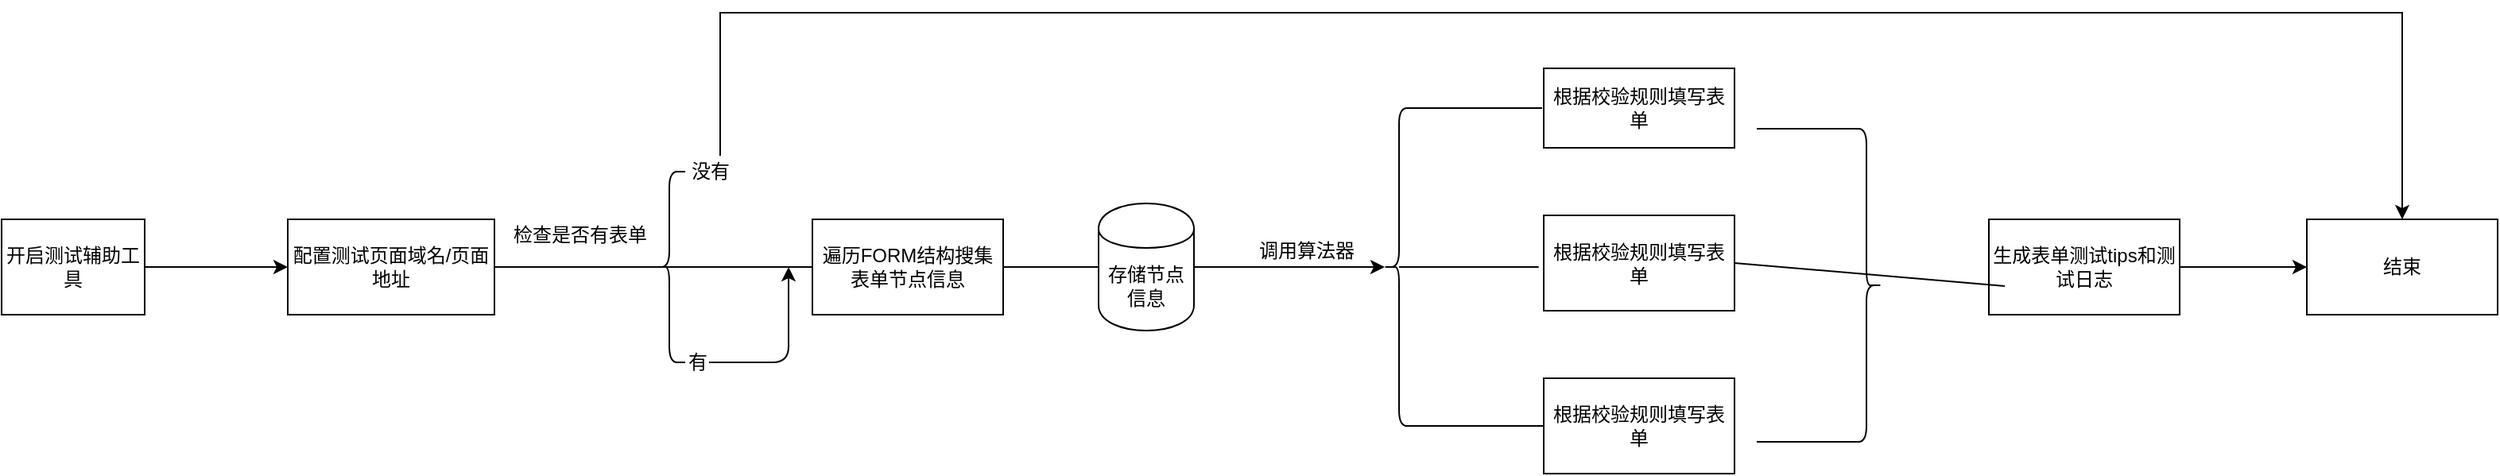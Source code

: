 <mxfile pages="1" version="11.2.7" type="github"><diagram id="4BUp3FwTCEWstt2TsPej" name="Page-1"><mxGraphModel dx="1638" dy="749" grid="1" gridSize="10" guides="1" tooltips="1" connect="1" arrows="1" fold="1" page="1" pageScale="1" pageWidth="827" pageHeight="1169" math="0" shadow="0"><root><mxCell id="0"/><mxCell id="1" parent="0"/><mxCell id="i3HIFElt82JdE85Xaz94-9" value="" style="edgeStyle=orthogonalEdgeStyle;rounded=0;orthogonalLoop=1;jettySize=auto;html=1;" edge="1" parent="1" source="i3HIFElt82JdE85Xaz94-7"><mxGeometry relative="1" as="geometry"><mxPoint x="210" y="330" as="targetPoint"/><Array as="points"><mxPoint x="140" y="330"/><mxPoint x="140" y="330"/></Array></mxGeometry></mxCell><mxCell id="i3HIFElt82JdE85Xaz94-7" value="开启测试辅助工具" style="rounded=0;whiteSpace=wrap;html=1;" vertex="1" parent="1"><mxGeometry x="30" y="300" width="90" height="60" as="geometry"/></mxCell><mxCell id="i3HIFElt82JdE85Xaz94-13" value="&lt;span style=&quot;white-space: normal&quot;&gt;配置测试页面域名/页面地址&lt;/span&gt;" style="rounded=0;whiteSpace=wrap;html=1;" vertex="1" parent="1"><mxGeometry x="210" y="300" width="130" height="60" as="geometry"/></mxCell><mxCell id="i3HIFElt82JdE85Xaz94-15" value="" style="shape=curlyBracket;whiteSpace=wrap;html=1;rounded=1;" vertex="1" parent="1"><mxGeometry x="440" y="270" width="20" height="120" as="geometry"/></mxCell><mxCell id="i3HIFElt82JdE85Xaz94-19" value="检查是否有表单" style="text;html=1;resizable=0;points=[];autosize=1;align=left;verticalAlign=top;spacingTop=-4;" vertex="1" parent="1"><mxGeometry x="350" y="300" width="100" height="20" as="geometry"/></mxCell><mxCell id="i3HIFElt82JdE85Xaz94-29" value="" style="endArrow=none;html=1;exitX=1;exitY=0.5;exitDx=0;exitDy=0;" edge="1" parent="1" source="i3HIFElt82JdE85Xaz94-13"><mxGeometry width="50" height="50" relative="1" as="geometry"><mxPoint x="375" y="370" as="sourcePoint"/><mxPoint x="440" y="330" as="targetPoint"/><Array as="points"><mxPoint x="450" y="330"/></Array></mxGeometry></mxCell><mxCell id="i3HIFElt82JdE85Xaz94-37" value="" style="edgeStyle=orthogonalEdgeStyle;rounded=0;orthogonalLoop=1;jettySize=auto;html=1;entryX=0.5;entryY=0;entryDx=0;entryDy=0;" edge="1" parent="1" source="i3HIFElt82JdE85Xaz94-30" target="i3HIFElt82JdE85Xaz94-82"><mxGeometry relative="1" as="geometry"><mxPoint x="690" y="190" as="targetPoint"/><Array as="points"><mxPoint x="482" y="170"/><mxPoint x="1540" y="170"/></Array></mxGeometry></mxCell><mxCell id="i3HIFElt82JdE85Xaz94-30" value="没有" style="text;html=1;resizable=0;points=[];autosize=1;align=left;verticalAlign=top;spacingTop=-4;" vertex="1" parent="1"><mxGeometry x="462" y="260" width="40" height="20" as="geometry"/></mxCell><mxCell id="i3HIFElt82JdE85Xaz94-33" value="有" style="text;html=1;resizable=0;points=[];autosize=1;align=left;verticalAlign=top;spacingTop=-4;" vertex="1" parent="1"><mxGeometry x="460" y="380" width="30" height="20" as="geometry"/></mxCell><mxCell id="i3HIFElt82JdE85Xaz94-35" value="" style="endArrow=none;html=1;exitX=0.9;exitY=0.5;exitDx=0;exitDy=0;exitPerimeter=0;" edge="1" parent="1" source="i3HIFElt82JdE85Xaz94-15"><mxGeometry width="50" height="50" relative="1" as="geometry"><mxPoint x="475" y="355" as="sourcePoint"/><mxPoint x="612" y="330" as="targetPoint"/><Array as="points"><mxPoint x="440" y="330"/><mxPoint x="460" y="330"/><mxPoint x="610" y="330"/><mxPoint x="580" y="330"/></Array></mxGeometry></mxCell><mxCell id="i3HIFElt82JdE85Xaz94-45" value="" style="edgeStyle=orthogonalEdgeStyle;rounded=0;orthogonalLoop=1;jettySize=auto;html=1;" edge="1" parent="1" source="i3HIFElt82JdE85Xaz94-40"><mxGeometry relative="1" as="geometry"><mxPoint x="740" y="330" as="targetPoint"/></mxGeometry></mxCell><mxCell id="i3HIFElt82JdE85Xaz94-40" value="遍历FORM结构搜集表单节点信息" style="rounded=0;whiteSpace=wrap;html=1;" vertex="1" parent="1"><mxGeometry x="540" y="300" width="120" height="60" as="geometry"/></mxCell><mxCell id="i3HIFElt82JdE85Xaz94-50" value="" style="edgeStyle=orthogonalEdgeStyle;rounded=0;orthogonalLoop=1;jettySize=auto;html=1;" edge="1" parent="1" source="i3HIFElt82JdE85Xaz94-46"><mxGeometry relative="1" as="geometry"><mxPoint x="900" y="330" as="targetPoint"/></mxGeometry></mxCell><mxCell id="i3HIFElt82JdE85Xaz94-46" value="存储节点信息" style="shape=cylinder;whiteSpace=wrap;html=1;boundedLbl=1;backgroundOutline=1;" vertex="1" parent="1"><mxGeometry x="720" y="290" width="60" height="80" as="geometry"/></mxCell><mxCell id="i3HIFElt82JdE85Xaz94-48" value="" style="edgeStyle=segmentEdgeStyle;endArrow=classic;html=1;" edge="1" parent="1"><mxGeometry width="50" height="50" relative="1" as="geometry"><mxPoint x="475" y="390" as="sourcePoint"/><mxPoint x="525" y="330" as="targetPoint"/></mxGeometry></mxCell><mxCell id="i3HIFElt82JdE85Xaz94-51" value="" style="shape=curlyBracket;whiteSpace=wrap;html=1;rounded=1;" vertex="1" parent="1"><mxGeometry x="899" y="230" width="20" height="200" as="geometry"/></mxCell><mxCell id="i3HIFElt82JdE85Xaz94-57" value="根据校验规则填写表单" style="rounded=0;whiteSpace=wrap;html=1;" vertex="1" parent="1"><mxGeometry x="1000" y="205" width="120" height="50" as="geometry"/></mxCell><mxCell id="i3HIFElt82JdE85Xaz94-62" value="根据校验规则填写表单" style="rounded=0;whiteSpace=wrap;html=1;" vertex="1" parent="1"><mxGeometry x="1000" y="297.5" width="120" height="60" as="geometry"/></mxCell><mxCell id="i3HIFElt82JdE85Xaz94-83" value="" style="edgeStyle=orthogonalEdgeStyle;rounded=0;orthogonalLoop=1;jettySize=auto;html=1;" edge="1" parent="1" source="i3HIFElt82JdE85Xaz94-76" target="i3HIFElt82JdE85Xaz94-82"><mxGeometry relative="1" as="geometry"/></mxCell><mxCell id="i3HIFElt82JdE85Xaz94-76" value="生成表单测试tips和测试日志" style="rounded=0;whiteSpace=wrap;html=1;" vertex="1" parent="1"><mxGeometry x="1280" y="300" width="120" height="60" as="geometry"/></mxCell><mxCell id="i3HIFElt82JdE85Xaz94-82" value="结束" style="rounded=0;whiteSpace=wrap;html=1;" vertex="1" parent="1"><mxGeometry x="1480" y="300" width="120" height="60" as="geometry"/></mxCell><mxCell id="i3HIFElt82JdE85Xaz94-64" value="根据校验规则填写表单" style="rounded=0;whiteSpace=wrap;html=1;" vertex="1" parent="1"><mxGeometry x="1000" y="400" width="120" height="60" as="geometry"/></mxCell><mxCell id="i3HIFElt82JdE85Xaz94-58" value="调用算法器" style="text;html=1;resizable=0;points=[];autosize=1;align=left;verticalAlign=top;spacingTop=-4;" vertex="1" parent="1"><mxGeometry x="819" y="310" width="80" height="20" as="geometry"/></mxCell><mxCell id="i3HIFElt82JdE85Xaz94-68" value="" style="endArrow=none;html=1;entryX=0;entryY=0.5;entryDx=0;entryDy=0;" edge="1" parent="1" target="i3HIFElt82JdE85Xaz94-64"><mxGeometry width="50" height="50" relative="1" as="geometry"><mxPoint x="920" y="430" as="sourcePoint"/><mxPoint x="1000" y="405" as="targetPoint"/><Array as="points"><mxPoint x="910" y="430"/></Array></mxGeometry></mxCell><mxCell id="i3HIFElt82JdE85Xaz94-69" value="" style="endArrow=none;html=1;exitX=1;exitY=0.5;exitDx=0;exitDy=0;" edge="1" parent="1" source="i3HIFElt82JdE85Xaz94-62"><mxGeometry width="50" height="50" relative="1" as="geometry"><mxPoint x="1130" y="357.5" as="sourcePoint"/><mxPoint x="1290" y="342" as="targetPoint"/><Array as="points"/></mxGeometry></mxCell><mxCell id="i3HIFElt82JdE85Xaz94-71" value="" style="endArrow=none;html=1;" edge="1" parent="1"><mxGeometry width="50" height="50" relative="1" as="geometry"><mxPoint x="909" y="330" as="sourcePoint"/><mxPoint x="989" y="330" as="targetPoint"/><Array as="points"><mxPoint x="1000" y="330"/></Array></mxGeometry></mxCell><mxCell id="i3HIFElt82JdE85Xaz94-72" value="" style="endArrow=none;html=1;entryX=0;entryY=0.5;entryDx=0;entryDy=0;" edge="1" parent="1"><mxGeometry width="50" height="50" relative="1" as="geometry"><mxPoint x="919" y="230" as="sourcePoint"/><mxPoint x="999" y="230" as="targetPoint"/></mxGeometry></mxCell><mxCell id="i3HIFElt82JdE85Xaz94-78" value="" style="shape=curlyBracket;whiteSpace=wrap;html=1;rounded=1;direction=west;" vertex="1" parent="1"><mxGeometry x="1193" y="243" width="20" height="197" as="geometry"/></mxCell><mxCell id="i3HIFElt82JdE85Xaz94-87" value="" style="endArrow=none;html=1;" edge="1" parent="1"><mxGeometry width="50" height="50" relative="1" as="geometry"><mxPoint x="1134" y="243" as="sourcePoint"/><mxPoint x="1194" y="243" as="targetPoint"/><Array as="points"><mxPoint x="1160" y="243"/></Array></mxGeometry></mxCell><mxCell id="i3HIFElt82JdE85Xaz94-88" value="" style="endArrow=none;html=1;" edge="1" parent="1"><mxGeometry width="50" height="50" relative="1" as="geometry"><mxPoint x="1134" y="440" as="sourcePoint"/><mxPoint x="1194" y="440" as="targetPoint"/><Array as="points"><mxPoint x="1150" y="440"/><mxPoint x="1160" y="440"/></Array></mxGeometry></mxCell></root></mxGraphModel></diagram></mxfile>
